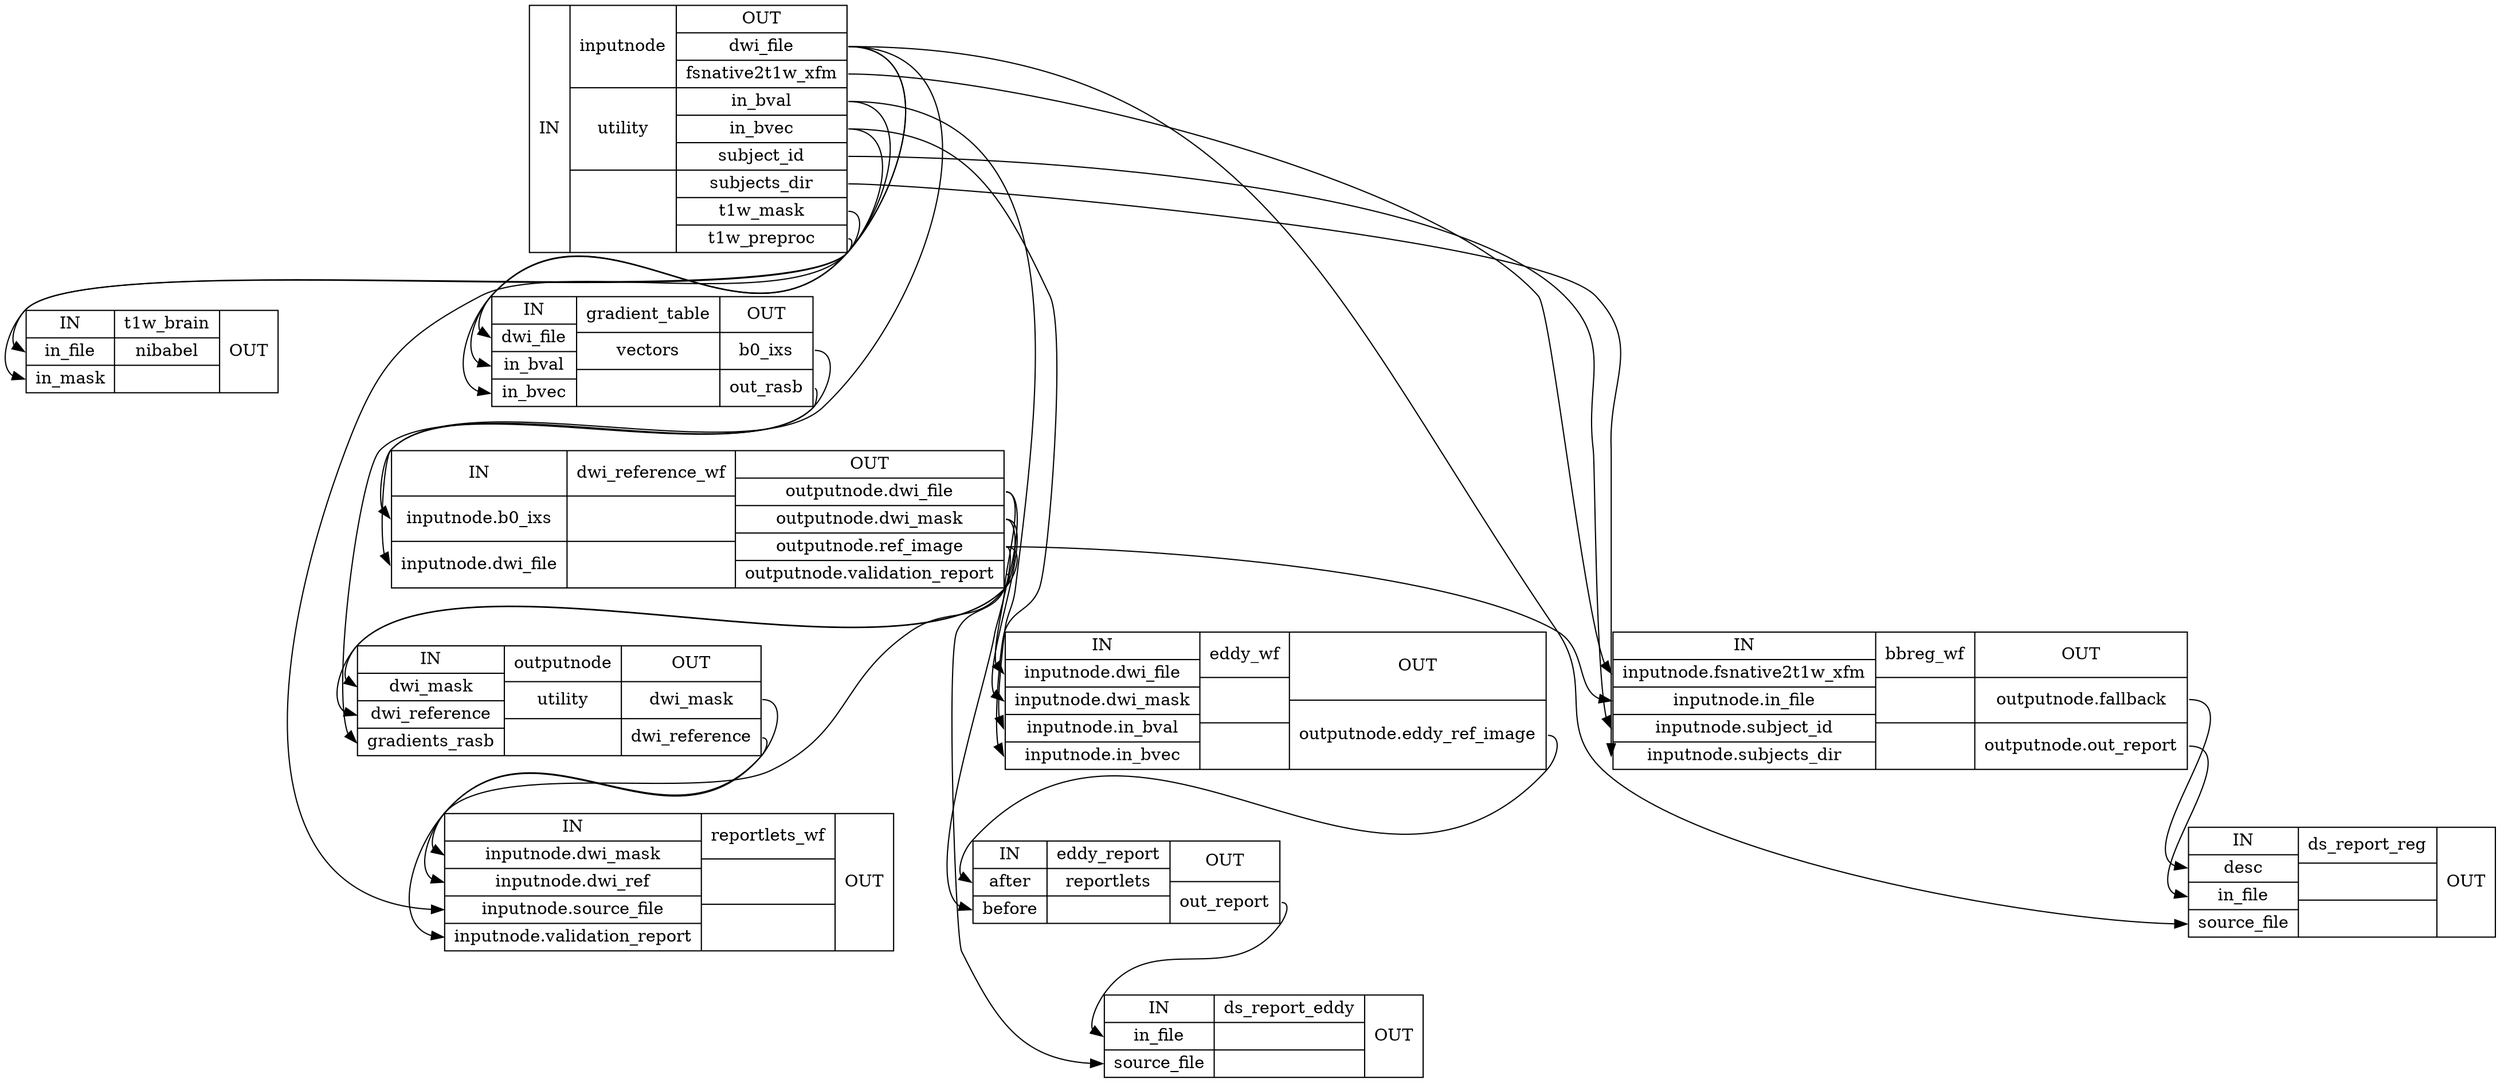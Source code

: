 digraph structs {
node [shape=record];
dwi_preproc_wfinputnode [label="{IN}|{ inputnode | utility |  }|{OUT|<outdwifile> dwi_file|<outfsnative2t1wxfm> fsnative2t1w_xfm|<outinbval> in_bval|<outinbvec> in_bvec|<outsubjectid> subject_id|<outsubjectsdir> subjects_dir|<outt1wmask> t1w_mask|<outt1wpreproc> t1w_preproc}"];
dwi_preproc_wft1w_brain [label="{IN|<ininfile> in_file|<ininmask> in_mask}|{ t1w_brain | nibabel |  }|{OUT}"];
dwi_preproc_wfgradient_table [label="{IN|<indwifile> dwi_file|<ininbval> in_bval|<ininbvec> in_bvec}|{ gradient_table | vectors |  }|{OUT|<outb0ixs> b0_ixs|<outoutrasb> out_rasb}"];
dwi_preproc_wfdwi_reference_wf [label="{IN|<ininputnodeb0ixs> inputnode.b0_ixs|<ininputnodedwifile> inputnode.dwi_file}|{ dwi_reference_wf |  |  }|{OUT|<outoutputnodedwifile> outputnode.dwi_file|<outoutputnodedwimask> outputnode.dwi_mask|<outoutputnoderefimage> outputnode.ref_image|<outoutputnodevalidationreport> outputnode.validation_report}"];
dwi_preproc_wfoutputnode [label="{IN|<indwimask> dwi_mask|<indwireference> dwi_reference|<ingradientsrasb> gradients_rasb}|{ outputnode | utility |  }|{OUT|<outdwimask> dwi_mask|<outdwireference> dwi_reference}"];
dwi_preproc_wfreportlets_wf [label="{IN|<ininputnodedwimask> inputnode.dwi_mask|<ininputnodedwiref> inputnode.dwi_ref|<ininputnodesourcefile> inputnode.source_file|<ininputnodevalidationreport> inputnode.validation_report}|{ reportlets_wf |  |  }|{OUT}"];
dwi_preproc_wfeddy_wf [label="{IN|<ininputnodedwifile> inputnode.dwi_file|<ininputnodedwimask> inputnode.dwi_mask|<ininputnodeinbval> inputnode.in_bval|<ininputnodeinbvec> inputnode.in_bvec}|{ eddy_wf |  |  }|{OUT|<outoutputnodeeddyrefimage> outputnode.eddy_ref_image}"];
dwi_preproc_wfeddy_report [label="{IN|<inafter> after|<inbefore> before}|{ eddy_report | reportlets |  }|{OUT|<outoutreport> out_report}"];
dwi_preproc_wfds_report_eddy [label="{IN|<ininfile> in_file|<insourcefile> source_file}|{ ds_report_eddy |  |  }|{OUT}"];
dwi_preproc_wfbbreg_wf [label="{IN|<ininputnodefsnative2t1wxfm> inputnode.fsnative2t1w_xfm|<ininputnodeinfile> inputnode.in_file|<ininputnodesubjectid> inputnode.subject_id|<ininputnodesubjectsdir> inputnode.subjects_dir}|{ bbreg_wf |  |  }|{OUT|<outoutputnodefallback> outputnode.fallback|<outoutputnodeoutreport> outputnode.out_report}"];
dwi_preproc_wfds_report_reg [label="{IN|<indesc> desc|<ininfile> in_file|<insourcefile> source_file}|{ ds_report_reg |  |  }|{OUT}"];
dwi_preproc_wfbbreg_wf:outoutputnodefallback:e -> dwi_preproc_wfds_report_reg:indesc:w;
dwi_preproc_wfbbreg_wf:outoutputnodeoutreport:e -> dwi_preproc_wfds_report_reg:ininfile:w;
dwi_preproc_wfdwi_reference_wf:outoutputnodedwifile:e -> dwi_preproc_wfds_report_eddy:insourcefile:w;
dwi_preproc_wfdwi_reference_wf:outoutputnodedwifile:e -> dwi_preproc_wfeddy_wf:ininputnodedwifile:w;
dwi_preproc_wfdwi_reference_wf:outoutputnodedwimask:e -> dwi_preproc_wfeddy_wf:ininputnodedwimask:w;
dwi_preproc_wfdwi_reference_wf:outoutputnodedwimask:e -> dwi_preproc_wfoutputnode:indwimask:w;
dwi_preproc_wfdwi_reference_wf:outoutputnoderefimage:e -> dwi_preproc_wfbbreg_wf:ininputnodeinfile:w;
dwi_preproc_wfdwi_reference_wf:outoutputnoderefimage:e -> dwi_preproc_wfeddy_report:inbefore:w;
dwi_preproc_wfdwi_reference_wf:outoutputnoderefimage:e -> dwi_preproc_wfoutputnode:indwireference:w;
dwi_preproc_wfdwi_reference_wf:outoutputnodevalidationreport:e -> dwi_preproc_wfreportlets_wf:ininputnodevalidationreport:w;
dwi_preproc_wfeddy_report:outoutreport:e -> dwi_preproc_wfds_report_eddy:ininfile:w;
dwi_preproc_wfeddy_wf:outoutputnodeeddyrefimage:e -> dwi_preproc_wfeddy_report:inafter:w;
dwi_preproc_wfgradient_table:outb0ixs:e -> dwi_preproc_wfdwi_reference_wf:ininputnodeb0ixs:w;
dwi_preproc_wfgradient_table:outoutrasb:e -> dwi_preproc_wfoutputnode:ingradientsrasb:w;
dwi_preproc_wfinputnode:outdwifile:e -> dwi_preproc_wfds_report_reg:insourcefile:w;
dwi_preproc_wfinputnode:outdwifile:e -> dwi_preproc_wfdwi_reference_wf:ininputnodedwifile:w;
dwi_preproc_wfinputnode:outdwifile:e -> dwi_preproc_wfgradient_table:indwifile:w;
dwi_preproc_wfinputnode:outdwifile:e -> dwi_preproc_wfreportlets_wf:ininputnodesourcefile:w;
dwi_preproc_wfinputnode:outfsnative2t1wxfm:e -> dwi_preproc_wfbbreg_wf:ininputnodefsnative2t1wxfm:w;
dwi_preproc_wfinputnode:outinbval:e -> dwi_preproc_wfeddy_wf:ininputnodeinbval:w;
dwi_preproc_wfinputnode:outinbval:e -> dwi_preproc_wfgradient_table:ininbval:w;
dwi_preproc_wfinputnode:outinbvec:e -> dwi_preproc_wfeddy_wf:ininputnodeinbvec:w;
dwi_preproc_wfinputnode:outinbvec:e -> dwi_preproc_wfgradient_table:ininbvec:w;
dwi_preproc_wfinputnode:outsubjectid:e -> dwi_preproc_wfbbreg_wf:ininputnodesubjectid:w;
dwi_preproc_wfinputnode:outsubjectsdir:e -> dwi_preproc_wfbbreg_wf:ininputnodesubjectsdir:w;
dwi_preproc_wfinputnode:outt1wmask:e -> dwi_preproc_wft1w_brain:ininmask:w;
dwi_preproc_wfinputnode:outt1wpreproc:e -> dwi_preproc_wft1w_brain:ininfile:w;
dwi_preproc_wfoutputnode:outdwimask:e -> dwi_preproc_wfreportlets_wf:ininputnodedwimask:w;
dwi_preproc_wfoutputnode:outdwireference:e -> dwi_preproc_wfreportlets_wf:ininputnodedwiref:w;
}